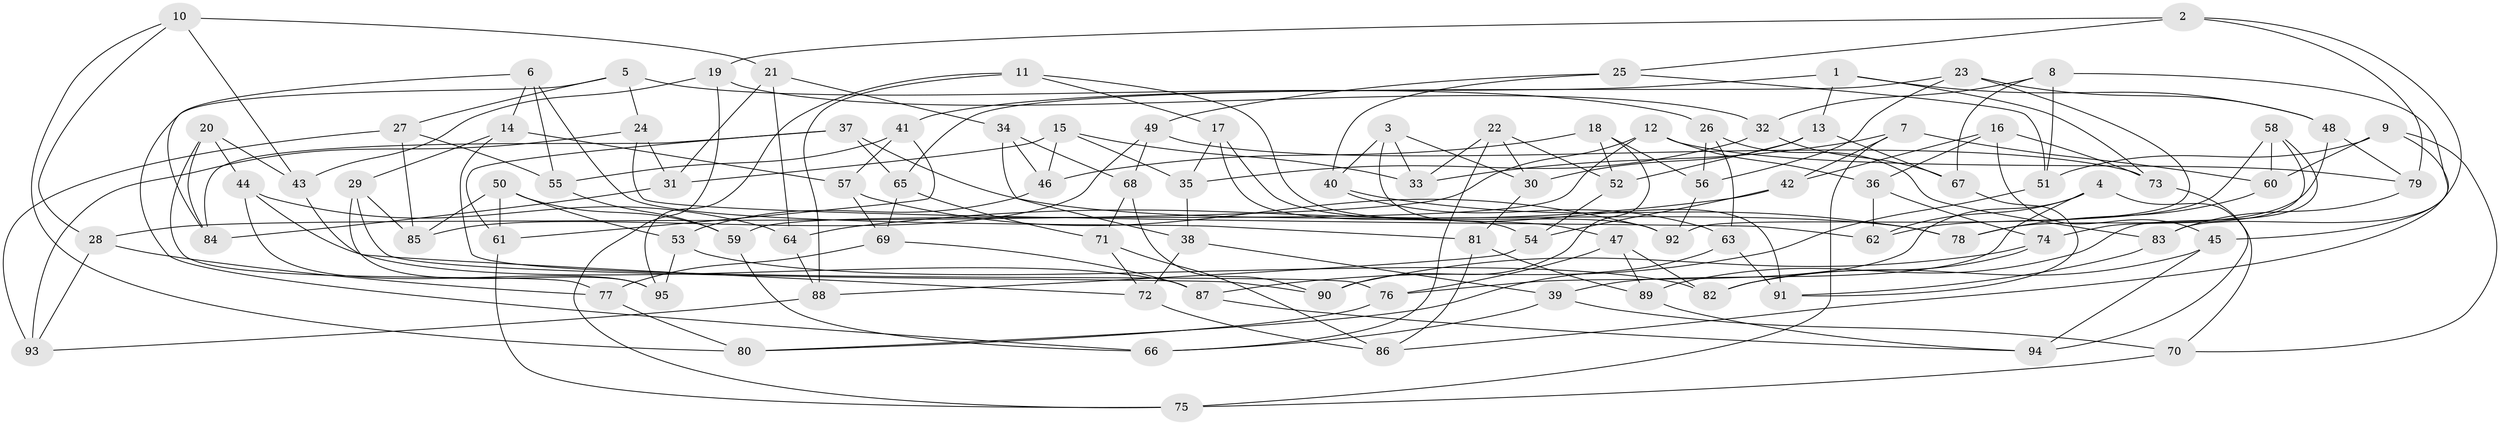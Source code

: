 // coarse degree distribution, {4: 0.7586206896551724, 10: 0.05172413793103448, 8: 0.034482758620689655, 9: 0.034482758620689655, 7: 0.034482758620689655, 12: 0.017241379310344827, 3: 0.06896551724137931}
// Generated by graph-tools (version 1.1) at 2025/53/03/04/25 22:53:56]
// undirected, 95 vertices, 190 edges
graph export_dot {
  node [color=gray90,style=filled];
  1;
  2;
  3;
  4;
  5;
  6;
  7;
  8;
  9;
  10;
  11;
  12;
  13;
  14;
  15;
  16;
  17;
  18;
  19;
  20;
  21;
  22;
  23;
  24;
  25;
  26;
  27;
  28;
  29;
  30;
  31;
  32;
  33;
  34;
  35;
  36;
  37;
  38;
  39;
  40;
  41;
  42;
  43;
  44;
  45;
  46;
  47;
  48;
  49;
  50;
  51;
  52;
  53;
  54;
  55;
  56;
  57;
  58;
  59;
  60;
  61;
  62;
  63;
  64;
  65;
  66;
  67;
  68;
  69;
  70;
  71;
  72;
  73;
  74;
  75;
  76;
  77;
  78;
  79;
  80;
  81;
  82;
  83;
  84;
  85;
  86;
  87;
  88;
  89;
  90;
  91;
  92;
  93;
  94;
  95;
  1 -- 41;
  1 -- 73;
  1 -- 48;
  1 -- 13;
  2 -- 19;
  2 -- 83;
  2 -- 79;
  2 -- 25;
  3 -- 30;
  3 -- 33;
  3 -- 40;
  3 -- 91;
  4 -- 39;
  4 -- 62;
  4 -- 70;
  4 -- 76;
  5 -- 24;
  5 -- 66;
  5 -- 27;
  5 -- 26;
  6 -- 84;
  6 -- 55;
  6 -- 81;
  6 -- 14;
  7 -- 42;
  7 -- 75;
  7 -- 60;
  7 -- 33;
  8 -- 51;
  8 -- 32;
  8 -- 67;
  8 -- 45;
  9 -- 86;
  9 -- 51;
  9 -- 60;
  9 -- 70;
  10 -- 43;
  10 -- 28;
  10 -- 80;
  10 -- 21;
  11 -- 88;
  11 -- 95;
  11 -- 92;
  11 -- 17;
  12 -- 79;
  12 -- 28;
  12 -- 36;
  12 -- 59;
  13 -- 67;
  13 -- 30;
  13 -- 52;
  14 -- 57;
  14 -- 76;
  14 -- 29;
  15 -- 31;
  15 -- 35;
  15 -- 33;
  15 -- 46;
  16 -- 42;
  16 -- 36;
  16 -- 45;
  16 -- 73;
  17 -- 47;
  17 -- 35;
  17 -- 54;
  18 -- 52;
  18 -- 56;
  18 -- 90;
  18 -- 46;
  19 -- 75;
  19 -- 32;
  19 -- 43;
  20 -- 43;
  20 -- 44;
  20 -- 77;
  20 -- 84;
  21 -- 31;
  21 -- 64;
  21 -- 34;
  22 -- 52;
  22 -- 66;
  22 -- 33;
  22 -- 30;
  23 -- 92;
  23 -- 48;
  23 -- 56;
  23 -- 65;
  24 -- 31;
  24 -- 93;
  24 -- 62;
  25 -- 51;
  25 -- 49;
  25 -- 40;
  26 -- 83;
  26 -- 56;
  26 -- 63;
  27 -- 55;
  27 -- 85;
  27 -- 93;
  28 -- 77;
  28 -- 93;
  29 -- 95;
  29 -- 90;
  29 -- 85;
  30 -- 81;
  31 -- 84;
  32 -- 35;
  32 -- 67;
  34 -- 68;
  34 -- 38;
  34 -- 46;
  35 -- 38;
  36 -- 74;
  36 -- 62;
  37 -- 61;
  37 -- 84;
  37 -- 65;
  37 -- 78;
  38 -- 72;
  38 -- 39;
  39 -- 66;
  39 -- 70;
  40 -- 78;
  40 -- 63;
  41 -- 55;
  41 -- 61;
  41 -- 57;
  42 -- 54;
  42 -- 64;
  43 -- 72;
  44 -- 87;
  44 -- 95;
  44 -- 64;
  45 -- 82;
  45 -- 94;
  46 -- 53;
  47 -- 82;
  47 -- 76;
  47 -- 89;
  48 -- 79;
  48 -- 78;
  49 -- 85;
  49 -- 68;
  49 -- 73;
  50 -- 59;
  50 -- 61;
  50 -- 85;
  50 -- 53;
  51 -- 87;
  52 -- 54;
  53 -- 95;
  53 -- 82;
  54 -- 88;
  55 -- 59;
  56 -- 92;
  57 -- 92;
  57 -- 69;
  58 -- 60;
  58 -- 74;
  58 -- 62;
  58 -- 89;
  59 -- 66;
  60 -- 78;
  61 -- 75;
  63 -- 80;
  63 -- 91;
  64 -- 88;
  65 -- 69;
  65 -- 71;
  67 -- 91;
  68 -- 90;
  68 -- 71;
  69 -- 87;
  69 -- 77;
  70 -- 75;
  71 -- 72;
  71 -- 86;
  72 -- 86;
  73 -- 94;
  74 -- 90;
  74 -- 82;
  76 -- 80;
  77 -- 80;
  79 -- 83;
  81 -- 86;
  81 -- 89;
  83 -- 91;
  87 -- 94;
  88 -- 93;
  89 -- 94;
}
